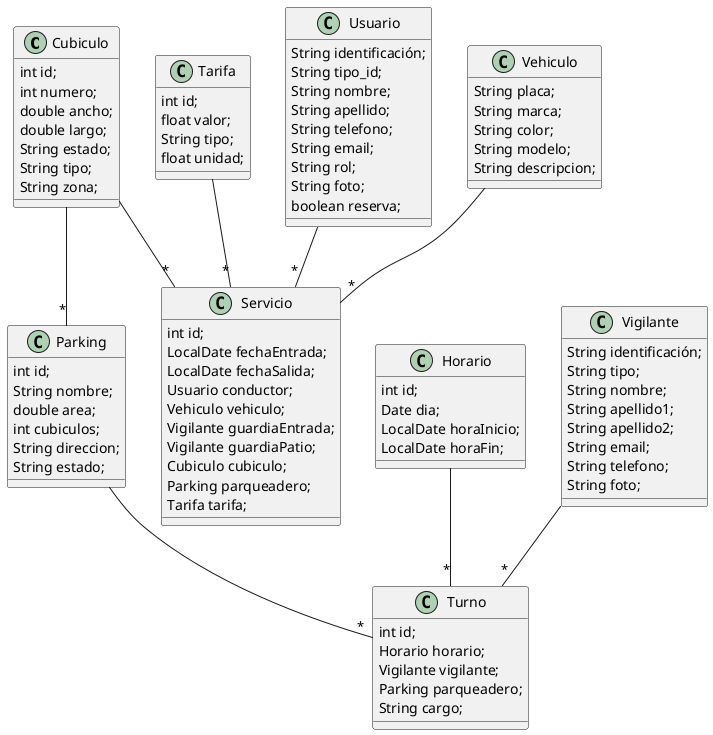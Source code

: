 @startuml
class Cubiculo {
    int id;
    int numero;
    double ancho;
    double largo;
    String estado;
    String tipo;
    String zona;
}
class Horario {
    int id;
    Date dia;
    LocalDate horaInicio;
    LocalDate horaFin;
}
class Parking {
    int id;
    String nombre;
    double area;
    int cubiculos;
    String direccion;
    String estado;
}
class Tarifa {
    int id;
    float valor;
    String tipo;
    float unidad;
}
class Turno {
    int id;
    Horario horario;
    Vigilante vigilante;
    Parking parqueadero;
    String cargo;
    
}
class Usuario {
    String identificación;
    String tipo_id;
    String nombre;
    String apellido;
    String telefono;
    String email;
    String rol;
    String foto;
    boolean reserva;
}
class Vehiculo {
    String placa;
    String marca;
    String color;
    String modelo;
    String descripcion;
}
class Vigilante {
    String identificación;
    String tipo;
    String nombre;
    String apellido1;
    String apellido2;
    String email;
    String telefono;
    String foto;
}
class Servicio {
    int id;
    LocalDate fechaEntrada;
    LocalDate fechaSalida;
    Usuario conductor;
    Vehiculo vehiculo;
    Vigilante guardiaEntrada;
    Vigilante guardiaPatio;
    Cubiculo cubiculo;
    Parking parqueadero;
    Tarifa tarifa;
}
Vehiculo -- "*" Servicio
Usuario -- "*" Servicio
Cubiculo -- "*" Parking
Cubiculo -- "*" Servicio
Tarifa-- "*" Servicio
Vigilante -- "*" Turno
Horario -- "*" Turno
Parking -- "*" Turno
@enduml